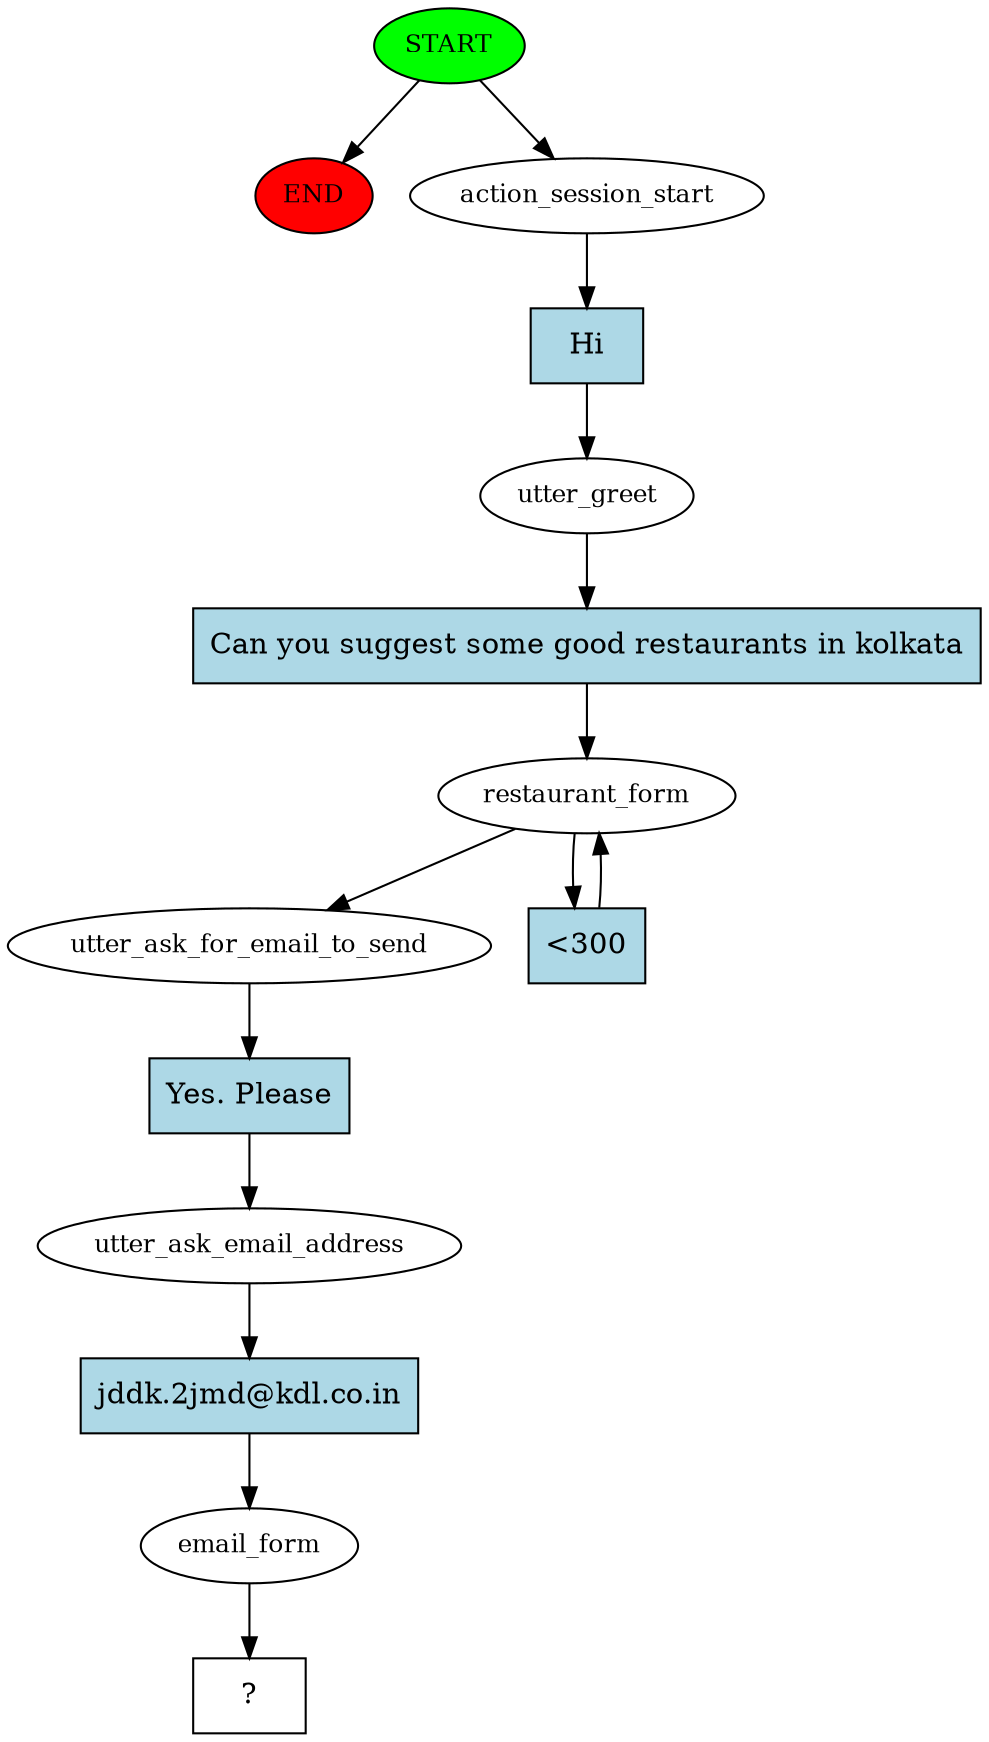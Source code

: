 digraph  {
0 [class="start active", fillcolor=green, fontsize=12, label=START, style=filled];
"-1" [class=end, fillcolor=red, fontsize=12, label=END, style=filled];
1 [class=active, fontsize=12, label=action_session_start];
2 [class=active, fontsize=12, label=utter_greet];
3 [class=active, fontsize=12, label=restaurant_form];
6 [class=active, fontsize=12, label=utter_ask_for_email_to_send];
7 [class=active, fontsize=12, label=utter_ask_email_address];
8 [class=active, fontsize=12, label=email_form];
9 [class="intent dashed active", label="  ?  ", shape=rect];
10 [class="intent active", fillcolor=lightblue, label=Hi, shape=rect, style=filled];
11 [class="intent active", fillcolor=lightblue, label="Can you suggest some good restaurants in kolkata", shape=rect, style=filled];
12 [class="intent active", fillcolor=lightblue, label="<300", shape=rect, style=filled];
13 [class="intent active", fillcolor=lightblue, label="Yes. Please", shape=rect, style=filled];
14 [class="intent active", fillcolor=lightblue, label="jddk.2jmd@kdl.co.in", shape=rect, style=filled];
0 -> "-1"  [class="", key=NONE, label=""];
0 -> 1  [class=active, key=NONE, label=""];
1 -> 10  [class=active, key=0];
2 -> 11  [class=active, key=0];
3 -> 6  [class=active, key=NONE, label=""];
3 -> 12  [class=active, key=0];
6 -> 13  [class=active, key=0];
7 -> 14  [class=active, key=0];
8 -> 9  [class=active, key=NONE, label=""];
10 -> 2  [class=active, key=0];
11 -> 3  [class=active, key=0];
12 -> 3  [class=active, key=0];
13 -> 7  [class=active, key=0];
14 -> 8  [class=active, key=0];
}
